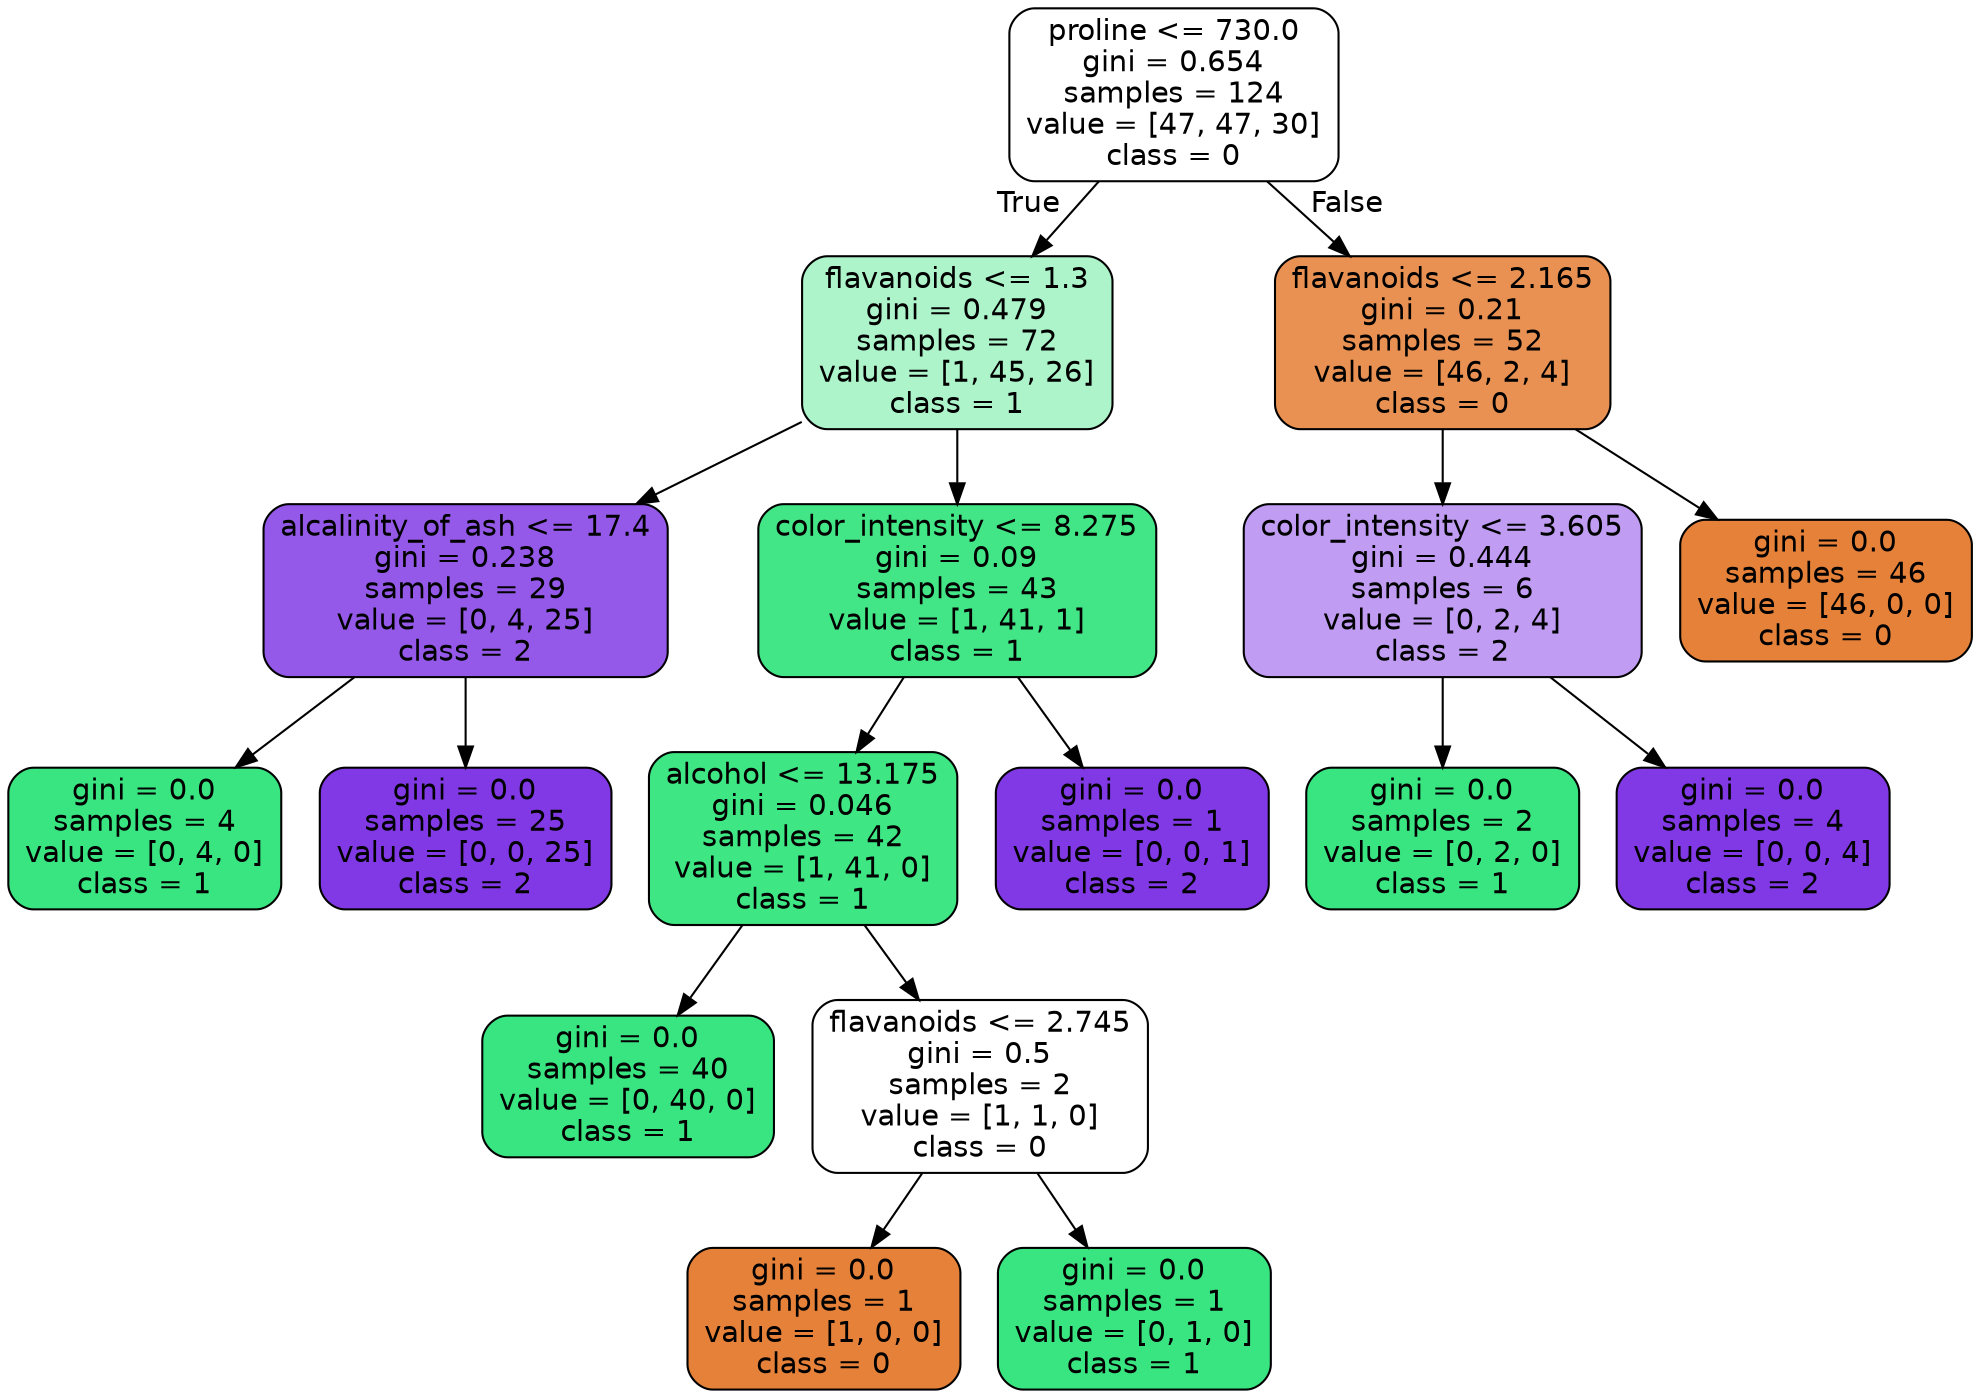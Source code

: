 digraph Tree {
node [shape=box, style="filled, rounded", color="black", fontname="helvetica"] ;
edge [fontname="helvetica"] ;
0 [label="proline <= 730.0\ngini = 0.654\nsamples = 124\nvalue = [47, 47, 30]\nclass = 0", fillcolor="#ffffff"] ;
1 [label="flavanoids <= 1.3\ngini = 0.479\nsamples = 72\nvalue = [1, 45, 26]\nclass = 1", fillcolor="#adf4cb"] ;
0 -> 1 [labeldistance=2.5, labelangle=45, headlabel="True"] ;
2 [label="alcalinity_of_ash <= 17.4\ngini = 0.238\nsamples = 29\nvalue = [0, 4, 25]\nclass = 2", fillcolor="#9559e9"] ;
1 -> 2 ;
3 [label="gini = 0.0\nsamples = 4\nvalue = [0, 4, 0]\nclass = 1", fillcolor="#39e581"] ;
2 -> 3 ;
4 [label="gini = 0.0\nsamples = 25\nvalue = [0, 0, 25]\nclass = 2", fillcolor="#8139e5"] ;
2 -> 4 ;
5 [label="color_intensity <= 8.275\ngini = 0.09\nsamples = 43\nvalue = [1, 41, 1]\nclass = 1", fillcolor="#42e687"] ;
1 -> 5 ;
6 [label="alcohol <= 13.175\ngini = 0.046\nsamples = 42\nvalue = [1, 41, 0]\nclass = 1", fillcolor="#3ee684"] ;
5 -> 6 ;
7 [label="gini = 0.0\nsamples = 40\nvalue = [0, 40, 0]\nclass = 1", fillcolor="#39e581"] ;
6 -> 7 ;
8 [label="flavanoids <= 2.745\ngini = 0.5\nsamples = 2\nvalue = [1, 1, 0]\nclass = 0", fillcolor="#ffffff"] ;
6 -> 8 ;
9 [label="gini = 0.0\nsamples = 1\nvalue = [1, 0, 0]\nclass = 0", fillcolor="#e58139"] ;
8 -> 9 ;
10 [label="gini = 0.0\nsamples = 1\nvalue = [0, 1, 0]\nclass = 1", fillcolor="#39e581"] ;
8 -> 10 ;
11 [label="gini = 0.0\nsamples = 1\nvalue = [0, 0, 1]\nclass = 2", fillcolor="#8139e5"] ;
5 -> 11 ;
12 [label="flavanoids <= 2.165\ngini = 0.21\nsamples = 52\nvalue = [46, 2, 4]\nclass = 0", fillcolor="#e89152"] ;
0 -> 12 [labeldistance=2.5, labelangle=-45, headlabel="False"] ;
13 [label="color_intensity <= 3.605\ngini = 0.444\nsamples = 6\nvalue = [0, 2, 4]\nclass = 2", fillcolor="#c09cf2"] ;
12 -> 13 ;
14 [label="gini = 0.0\nsamples = 2\nvalue = [0, 2, 0]\nclass = 1", fillcolor="#39e581"] ;
13 -> 14 ;
15 [label="gini = 0.0\nsamples = 4\nvalue = [0, 0, 4]\nclass = 2", fillcolor="#8139e5"] ;
13 -> 15 ;
16 [label="gini = 0.0\nsamples = 46\nvalue = [46, 0, 0]\nclass = 0", fillcolor="#e58139"] ;
12 -> 16 ;
}